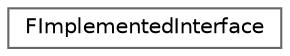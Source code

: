 digraph "Graphical Class Hierarchy"
{
 // INTERACTIVE_SVG=YES
 // LATEX_PDF_SIZE
  bgcolor="transparent";
  edge [fontname=Helvetica,fontsize=10,labelfontname=Helvetica,labelfontsize=10];
  node [fontname=Helvetica,fontsize=10,shape=box,height=0.2,width=0.4];
  rankdir="LR";
  Node0 [id="Node000000",label="FImplementedInterface",height=0.2,width=0.4,color="grey40", fillcolor="white", style="filled",URL="$df/de7/structFImplementedInterface.html",tooltip="information about an interface a class implements"];
}
